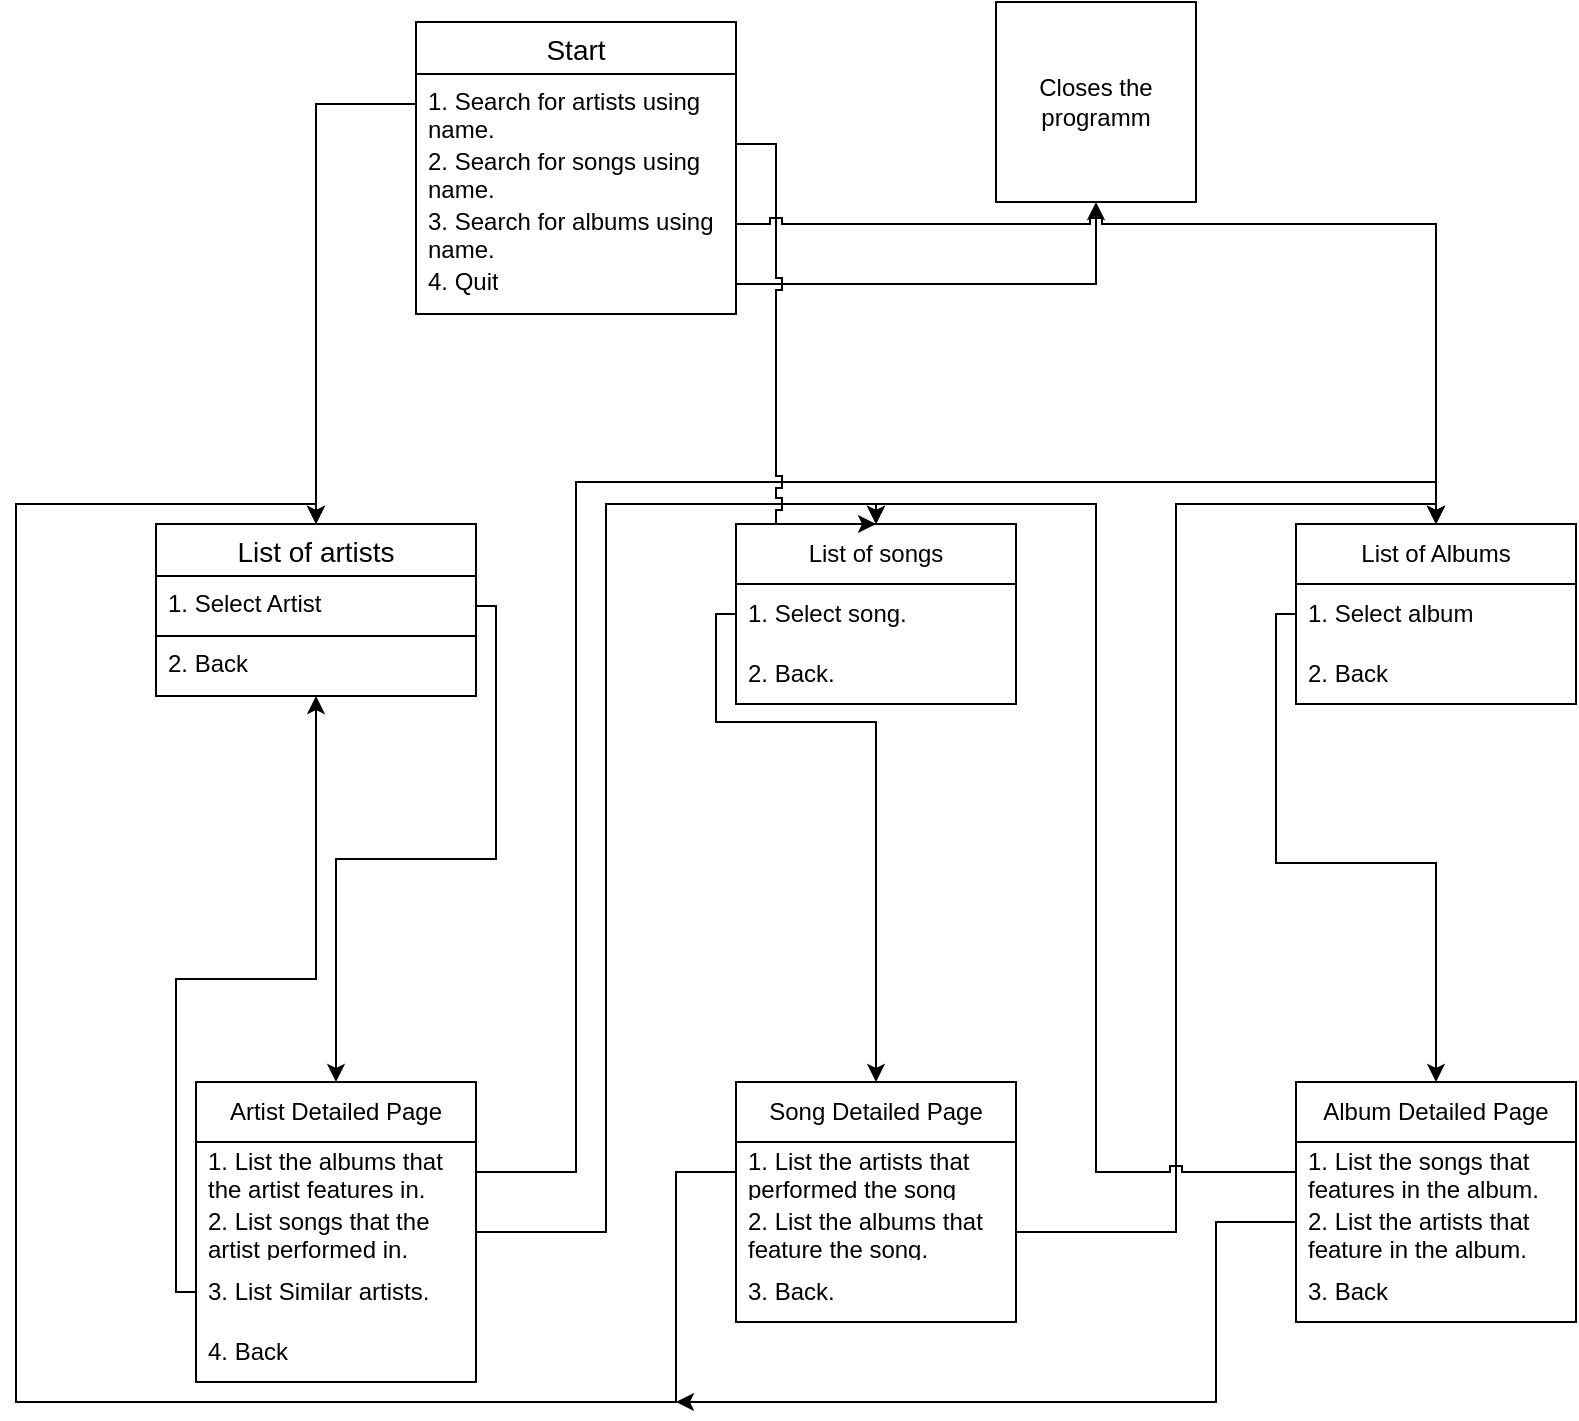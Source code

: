 <mxfile>
    <diagram name="Page-1" id="ldYS70GKHW4Vuoi-DTgQ">
        <mxGraphModel dx="3879" dy="669" grid="1" gridSize="10" guides="1" tooltips="1" connect="1" arrows="1" fold="1" page="1" pageScale="1" pageWidth="850" pageHeight="1100" background="#FFFFFF" math="0" shadow="0">
            <root>
                <mxCell id="0"/>
                <mxCell id="1" parent="0"/>
                <mxCell id="jmdBPSvWRvTbUd2tyXu5-42" value="Start" style="swimlane;fontStyle=0;childLayout=stackLayout;horizontal=1;startSize=26;horizontalStack=0;resizeParent=1;resizeParentMax=0;resizeLast=0;collapsible=1;marginBottom=0;align=center;fontSize=14;" parent="1" vertex="1">
                    <mxGeometry x="-2270" y="20" width="160" height="146" as="geometry"/>
                </mxCell>
                <mxCell id="jmdBPSvWRvTbUd2tyXu5-43" value="1. Search for artists using name." style="text;strokeColor=none;fillColor=none;spacingLeft=4;spacingRight=4;overflow=hidden;rotatable=0;points=[[0,0.5],[1,0.5]];portConstraint=eastwest;fontSize=12;whiteSpace=wrap;html=1;" parent="jmdBPSvWRvTbUd2tyXu5-42" vertex="1">
                    <mxGeometry y="26" width="160" height="30" as="geometry"/>
                </mxCell>
                <mxCell id="46" value="2. Search for songs using name." style="text;strokeColor=none;fillColor=none;spacingLeft=4;spacingRight=4;overflow=hidden;rotatable=0;points=[[0,0.5],[1,0.5]];portConstraint=eastwest;fontSize=12;whiteSpace=wrap;html=1;" vertex="1" parent="jmdBPSvWRvTbUd2tyXu5-42">
                    <mxGeometry y="56" width="160" height="30" as="geometry"/>
                </mxCell>
                <mxCell id="jmdBPSvWRvTbUd2tyXu5-45" value="3. Search for albums using name.&lt;br&gt;4. Quit." style="text;strokeColor=none;fillColor=none;spacingLeft=4;spacingRight=4;overflow=hidden;rotatable=0;points=[[0,0.5],[1,0.5]];portConstraint=eastwest;fontSize=12;whiteSpace=wrap;html=1;" parent="jmdBPSvWRvTbUd2tyXu5-42" vertex="1">
                    <mxGeometry y="86" width="160" height="30" as="geometry"/>
                </mxCell>
                <mxCell id="47" value="4. Quit" style="text;strokeColor=none;fillColor=none;spacingLeft=4;spacingRight=4;overflow=hidden;rotatable=0;points=[[0,0.5],[1,0.5]];portConstraint=eastwest;fontSize=12;whiteSpace=wrap;html=1;" vertex="1" parent="jmdBPSvWRvTbUd2tyXu5-42">
                    <mxGeometry y="116" width="160" height="30" as="geometry"/>
                </mxCell>
                <mxCell id="jmdBPSvWRvTbUd2tyXu5-46" value="Closes the programm" style="rounded=0;whiteSpace=wrap;html=1;absoluteArcSize=1;arcSize=14;strokeWidth=1;" parent="1" vertex="1">
                    <mxGeometry x="-1980" y="10" width="100" height="100" as="geometry"/>
                </mxCell>
                <mxCell id="jmdBPSvWRvTbUd2tyXu5-47" style="edgeStyle=orthogonalEdgeStyle;rounded=0;orthogonalLoop=1;jettySize=auto;html=1;" parent="1" source="47" target="jmdBPSvWRvTbUd2tyXu5-46" edge="1">
                    <mxGeometry relative="1" as="geometry"/>
                </mxCell>
                <mxCell id="jmdBPSvWRvTbUd2tyXu5-53" value="List of artists" style="swimlane;fontStyle=0;childLayout=stackLayout;horizontal=1;startSize=26;horizontalStack=0;resizeParent=1;resizeParentMax=0;resizeLast=0;collapsible=1;marginBottom=0;align=center;fontSize=14;" parent="1" vertex="1">
                    <mxGeometry x="-2400" y="271" width="160" height="86" as="geometry"/>
                </mxCell>
                <mxCell id="jmdBPSvWRvTbUd2tyXu5-54" value="1. Select Artist" style="text;strokeColor=default;fillColor=none;spacingLeft=4;spacingRight=4;overflow=hidden;rotatable=0;points=[[0,0.5],[1,0.5]];portConstraint=eastwest;fontSize=12;whiteSpace=wrap;html=1;" parent="jmdBPSvWRvTbUd2tyXu5-53" vertex="1">
                    <mxGeometry y="26" width="160" height="30" as="geometry"/>
                </mxCell>
                <mxCell id="jmdBPSvWRvTbUd2tyXu5-55" value="2. Back" style="text;strokeColor=none;fillColor=none;spacingLeft=4;spacingRight=4;overflow=hidden;rotatable=0;points=[[0,0.5],[1,0.5]];portConstraint=eastwest;fontSize=12;whiteSpace=wrap;html=1;" parent="jmdBPSvWRvTbUd2tyXu5-53" vertex="1">
                    <mxGeometry y="56" width="160" height="30" as="geometry"/>
                </mxCell>
                <mxCell id="2" value="Artist Detailed Page" style="swimlane;fontStyle=0;childLayout=stackLayout;horizontal=1;startSize=30;horizontalStack=0;resizeParent=1;resizeParentMax=0;resizeLast=0;collapsible=1;marginBottom=0;whiteSpace=wrap;html=1;" vertex="1" parent="1">
                    <mxGeometry x="-2380" y="550" width="140" height="150" as="geometry"/>
                </mxCell>
                <mxCell id="3" value="1. List the albums that the artist features in." style="text;strokeColor=none;fillColor=none;align=left;verticalAlign=middle;spacingLeft=4;spacingRight=4;overflow=hidden;points=[[0,0.5],[1,0.5]];portConstraint=eastwest;rotatable=0;whiteSpace=wrap;html=1;" vertex="1" parent="2">
                    <mxGeometry y="30" width="140" height="30" as="geometry"/>
                </mxCell>
                <mxCell id="4" value="2. List songs that the artist performed in." style="text;strokeColor=none;fillColor=none;align=left;verticalAlign=middle;spacingLeft=4;spacingRight=4;overflow=hidden;points=[[0,0.5],[1,0.5]];portConstraint=eastwest;rotatable=0;whiteSpace=wrap;html=1;" vertex="1" parent="2">
                    <mxGeometry y="60" width="140" height="30" as="geometry"/>
                </mxCell>
                <mxCell id="5" value="3. List Similar artists." style="text;strokeColor=none;fillColor=none;align=left;verticalAlign=middle;spacingLeft=4;spacingRight=4;overflow=hidden;points=[[0,0.5],[1,0.5]];portConstraint=eastwest;rotatable=0;whiteSpace=wrap;html=1;" vertex="1" parent="2">
                    <mxGeometry y="90" width="140" height="30" as="geometry"/>
                </mxCell>
                <mxCell id="19" value="4. Back" style="text;strokeColor=none;fillColor=none;align=left;verticalAlign=middle;spacingLeft=4;spacingRight=4;overflow=hidden;points=[[0,0.5],[1,0.5]];portConstraint=eastwest;rotatable=0;whiteSpace=wrap;html=1;" vertex="1" parent="2">
                    <mxGeometry y="120" width="140" height="30" as="geometry"/>
                </mxCell>
                <mxCell id="15" style="edgeStyle=orthogonalEdgeStyle;rounded=0;jumpStyle=sharp;jumpSize=6;html=1;entryX=0.5;entryY=0;entryDx=0;entryDy=0;" edge="1" parent="1" source="jmdBPSvWRvTbUd2tyXu5-54" target="2">
                    <mxGeometry relative="1" as="geometry"/>
                </mxCell>
                <mxCell id="16" style="edgeStyle=orthogonalEdgeStyle;rounded=0;jumpStyle=sharp;jumpSize=6;html=1;" edge="1" parent="1" source="jmdBPSvWRvTbUd2tyXu5-43" target="jmdBPSvWRvTbUd2tyXu5-53">
                    <mxGeometry relative="1" as="geometry"/>
                </mxCell>
                <mxCell id="20" value="List of songs" style="swimlane;fontStyle=0;childLayout=stackLayout;horizontal=1;startSize=30;horizontalStack=0;resizeParent=1;resizeParentMax=0;resizeLast=0;collapsible=1;marginBottom=0;whiteSpace=wrap;html=1;rounded=0;strokeColor=default;strokeWidth=1;" vertex="1" parent="1">
                    <mxGeometry x="-2110" y="271" width="140" height="90" as="geometry"/>
                </mxCell>
                <mxCell id="21" value="1. Select song." style="text;strokeColor=none;fillColor=none;align=left;verticalAlign=middle;spacingLeft=4;spacingRight=4;overflow=hidden;points=[[0,0.5],[1,0.5]];portConstraint=eastwest;rotatable=0;whiteSpace=wrap;html=1;rounded=0;strokeWidth=1;" vertex="1" parent="20">
                    <mxGeometry y="30" width="140" height="30" as="geometry"/>
                </mxCell>
                <mxCell id="23" value="2. Back." style="text;strokeColor=none;fillColor=none;align=left;verticalAlign=middle;spacingLeft=4;spacingRight=4;overflow=hidden;points=[[0,0.5],[1,0.5]];portConstraint=eastwest;rotatable=0;whiteSpace=wrap;html=1;rounded=0;strokeWidth=1;" vertex="1" parent="20">
                    <mxGeometry y="60" width="140" height="30" as="geometry"/>
                </mxCell>
                <mxCell id="24" value="Song Detailed Page" style="swimlane;fontStyle=0;childLayout=stackLayout;horizontal=1;startSize=30;horizontalStack=0;resizeParent=1;resizeParentMax=0;resizeLast=0;collapsible=1;marginBottom=0;whiteSpace=wrap;html=1;rounded=0;strokeColor=default;strokeWidth=1;" vertex="1" parent="1">
                    <mxGeometry x="-2110" y="550" width="140" height="120" as="geometry"/>
                </mxCell>
                <mxCell id="25" value="1. List the artists that performed the song" style="text;strokeColor=none;fillColor=none;align=left;verticalAlign=middle;spacingLeft=4;spacingRight=4;overflow=hidden;points=[[0,0.5],[1,0.5]];portConstraint=eastwest;rotatable=0;whiteSpace=wrap;html=1;rounded=0;strokeWidth=1;" vertex="1" parent="24">
                    <mxGeometry y="30" width="140" height="30" as="geometry"/>
                </mxCell>
                <mxCell id="26" value="2. List the albums that feature the song." style="text;strokeColor=none;fillColor=none;align=left;verticalAlign=middle;spacingLeft=4;spacingRight=4;overflow=hidden;points=[[0,0.5],[1,0.5]];portConstraint=eastwest;rotatable=0;whiteSpace=wrap;html=1;rounded=0;strokeWidth=1;" vertex="1" parent="24">
                    <mxGeometry y="60" width="140" height="30" as="geometry"/>
                </mxCell>
                <mxCell id="27" value="3. Back." style="text;strokeColor=none;fillColor=none;align=left;verticalAlign=middle;spacingLeft=4;spacingRight=4;overflow=hidden;points=[[0,0.5],[1,0.5]];portConstraint=eastwest;rotatable=0;whiteSpace=wrap;html=1;rounded=0;strokeWidth=1;" vertex="1" parent="24">
                    <mxGeometry y="90" width="140" height="30" as="geometry"/>
                </mxCell>
                <mxCell id="28" value="List of Albums" style="swimlane;fontStyle=0;childLayout=stackLayout;horizontal=1;startSize=30;horizontalStack=0;resizeParent=1;resizeParentMax=0;resizeLast=0;collapsible=1;marginBottom=0;whiteSpace=wrap;html=1;rounded=0;strokeColor=default;strokeWidth=1;" vertex="1" parent="1">
                    <mxGeometry x="-1830" y="271" width="140" height="90" as="geometry"/>
                </mxCell>
                <mxCell id="29" value="1. Select album" style="text;strokeColor=none;fillColor=none;align=left;verticalAlign=middle;spacingLeft=4;spacingRight=4;overflow=hidden;points=[[0,0.5],[1,0.5]];portConstraint=eastwest;rotatable=0;whiteSpace=wrap;html=1;rounded=0;strokeWidth=1;" vertex="1" parent="28">
                    <mxGeometry y="30" width="140" height="30" as="geometry"/>
                </mxCell>
                <mxCell id="30" value="2. Back" style="text;strokeColor=none;fillColor=none;align=left;verticalAlign=middle;spacingLeft=4;spacingRight=4;overflow=hidden;points=[[0,0.5],[1,0.5]];portConstraint=eastwest;rotatable=0;whiteSpace=wrap;html=1;rounded=0;strokeWidth=1;" vertex="1" parent="28">
                    <mxGeometry y="60" width="140" height="30" as="geometry"/>
                </mxCell>
                <mxCell id="32" value="Album Detailed Page" style="swimlane;fontStyle=0;childLayout=stackLayout;horizontal=1;startSize=30;horizontalStack=0;resizeParent=1;resizeParentMax=0;resizeLast=0;collapsible=1;marginBottom=0;whiteSpace=wrap;html=1;rounded=0;strokeColor=default;strokeWidth=1;" vertex="1" parent="1">
                    <mxGeometry x="-1830" y="550" width="140" height="120" as="geometry"/>
                </mxCell>
                <mxCell id="34" value="1. List the songs that features in the album." style="text;strokeColor=none;fillColor=none;align=left;verticalAlign=middle;spacingLeft=4;spacingRight=4;overflow=hidden;points=[[0,0.5],[1,0.5]];portConstraint=eastwest;rotatable=0;whiteSpace=wrap;html=1;rounded=0;strokeWidth=1;" vertex="1" parent="32">
                    <mxGeometry y="30" width="140" height="30" as="geometry"/>
                </mxCell>
                <mxCell id="33" value="2. List the artists that feature in the album." style="text;strokeColor=none;fillColor=none;align=left;verticalAlign=middle;spacingLeft=4;spacingRight=4;overflow=hidden;points=[[0,0.5],[1,0.5]];portConstraint=eastwest;rotatable=0;whiteSpace=wrap;html=1;rounded=0;strokeWidth=1;" vertex="1" parent="32">
                    <mxGeometry y="60" width="140" height="30" as="geometry"/>
                </mxCell>
                <mxCell id="35" value="3. Back" style="text;strokeColor=none;fillColor=none;align=left;verticalAlign=middle;spacingLeft=4;spacingRight=4;overflow=hidden;points=[[0,0.5],[1,0.5]];portConstraint=eastwest;rotatable=0;whiteSpace=wrap;html=1;rounded=0;strokeWidth=1;" vertex="1" parent="32">
                    <mxGeometry y="90" width="140" height="30" as="geometry"/>
                </mxCell>
                <mxCell id="36" style="edgeStyle=orthogonalEdgeStyle;rounded=0;jumpStyle=sharp;jumpSize=6;html=1;" edge="1" parent="1" source="5" target="jmdBPSvWRvTbUd2tyXu5-53">
                    <mxGeometry relative="1" as="geometry"/>
                </mxCell>
                <mxCell id="37" style="edgeStyle=orthogonalEdgeStyle;rounded=0;jumpStyle=sharp;jumpSize=6;html=1;entryX=0.5;entryY=0;entryDx=0;entryDy=0;" edge="1" parent="1" source="4" target="20">
                    <mxGeometry relative="1" as="geometry"/>
                </mxCell>
                <mxCell id="38" style="edgeStyle=orthogonalEdgeStyle;rounded=0;jumpStyle=sharp;jumpSize=6;html=1;entryX=0.5;entryY=0;entryDx=0;entryDy=0;" edge="1" parent="1" source="3" target="28">
                    <mxGeometry relative="1" as="geometry">
                        <mxPoint x="-1700" y="250" as="targetPoint"/>
                        <Array as="points">
                            <mxPoint x="-2190" y="595"/>
                            <mxPoint x="-2190" y="250"/>
                            <mxPoint x="-1760" y="250"/>
                        </Array>
                    </mxGeometry>
                </mxCell>
                <mxCell id="39" style="edgeStyle=orthogonalEdgeStyle;rounded=0;jumpStyle=sharp;jumpSize=6;html=1;entryX=0.5;entryY=0;entryDx=0;entryDy=0;" edge="1" parent="1" source="21" target="24">
                    <mxGeometry relative="1" as="geometry">
                        <Array as="points">
                            <mxPoint x="-2120" y="316"/>
                            <mxPoint x="-2120" y="370"/>
                            <mxPoint x="-2040" y="370"/>
                        </Array>
                    </mxGeometry>
                </mxCell>
                <mxCell id="40" style="edgeStyle=orthogonalEdgeStyle;rounded=0;jumpStyle=sharp;jumpSize=6;html=1;entryX=0.5;entryY=0;entryDx=0;entryDy=0;" edge="1" parent="1" source="26" target="28">
                    <mxGeometry relative="1" as="geometry">
                        <Array as="points">
                            <mxPoint x="-1890" y="625"/>
                            <mxPoint x="-1890" y="261"/>
                            <mxPoint x="-1760" y="261"/>
                        </Array>
                    </mxGeometry>
                </mxCell>
                <mxCell id="41" style="edgeStyle=orthogonalEdgeStyle;rounded=0;jumpStyle=sharp;jumpSize=6;html=1;entryX=0.5;entryY=0;entryDx=0;entryDy=0;" edge="1" parent="1" source="25" target="jmdBPSvWRvTbUd2tyXu5-53">
                    <mxGeometry relative="1" as="geometry">
                        <Array as="points">
                            <mxPoint x="-2140" y="595"/>
                            <mxPoint x="-2140" y="710"/>
                            <mxPoint x="-2470" y="710"/>
                            <mxPoint x="-2470" y="261"/>
                            <mxPoint x="-2320" y="261"/>
                        </Array>
                    </mxGeometry>
                </mxCell>
                <mxCell id="42" style="edgeStyle=orthogonalEdgeStyle;rounded=0;jumpStyle=sharp;jumpSize=6;html=1;" edge="1" parent="1" source="29" target="32">
                    <mxGeometry relative="1" as="geometry"/>
                </mxCell>
                <mxCell id="44" style="edgeStyle=orthogonalEdgeStyle;rounded=0;jumpStyle=sharp;jumpSize=6;html=1;exitX=0;exitY=0.5;exitDx=0;exitDy=0;" edge="1" parent="1" source="33">
                    <mxGeometry relative="1" as="geometry">
                        <mxPoint x="-2140" y="710" as="targetPoint"/>
                        <Array as="points">
                            <mxPoint x="-1830" y="620"/>
                            <mxPoint x="-1870" y="620"/>
                            <mxPoint x="-1870" y="710"/>
                        </Array>
                    </mxGeometry>
                </mxCell>
                <mxCell id="45" style="edgeStyle=orthogonalEdgeStyle;rounded=0;jumpStyle=sharp;jumpSize=6;html=1;entryX=0.5;entryY=0;entryDx=0;entryDy=0;" edge="1" parent="1" source="34" target="20">
                    <mxGeometry relative="1" as="geometry">
                        <Array as="points">
                            <mxPoint x="-1930" y="595"/>
                            <mxPoint x="-1930" y="261"/>
                            <mxPoint x="-2040" y="261"/>
                        </Array>
                    </mxGeometry>
                </mxCell>
                <mxCell id="48" style="edgeStyle=orthogonalEdgeStyle;rounded=0;jumpStyle=sharp;jumpSize=6;html=1;entryX=0.5;entryY=0;entryDx=0;entryDy=0;" edge="1" parent="1" source="46" target="20">
                    <mxGeometry relative="1" as="geometry">
                        <Array as="points">
                            <mxPoint x="-2090" y="81"/>
                            <mxPoint x="-2090" y="271"/>
                        </Array>
                    </mxGeometry>
                </mxCell>
                <mxCell id="49" style="edgeStyle=orthogonalEdgeStyle;rounded=0;jumpStyle=sharp;jumpSize=6;html=1;entryX=0.5;entryY=0;entryDx=0;entryDy=0;" edge="1" parent="1" source="jmdBPSvWRvTbUd2tyXu5-45" target="28">
                    <mxGeometry relative="1" as="geometry"/>
                </mxCell>
            </root>
        </mxGraphModel>
    </diagram>
</mxfile>